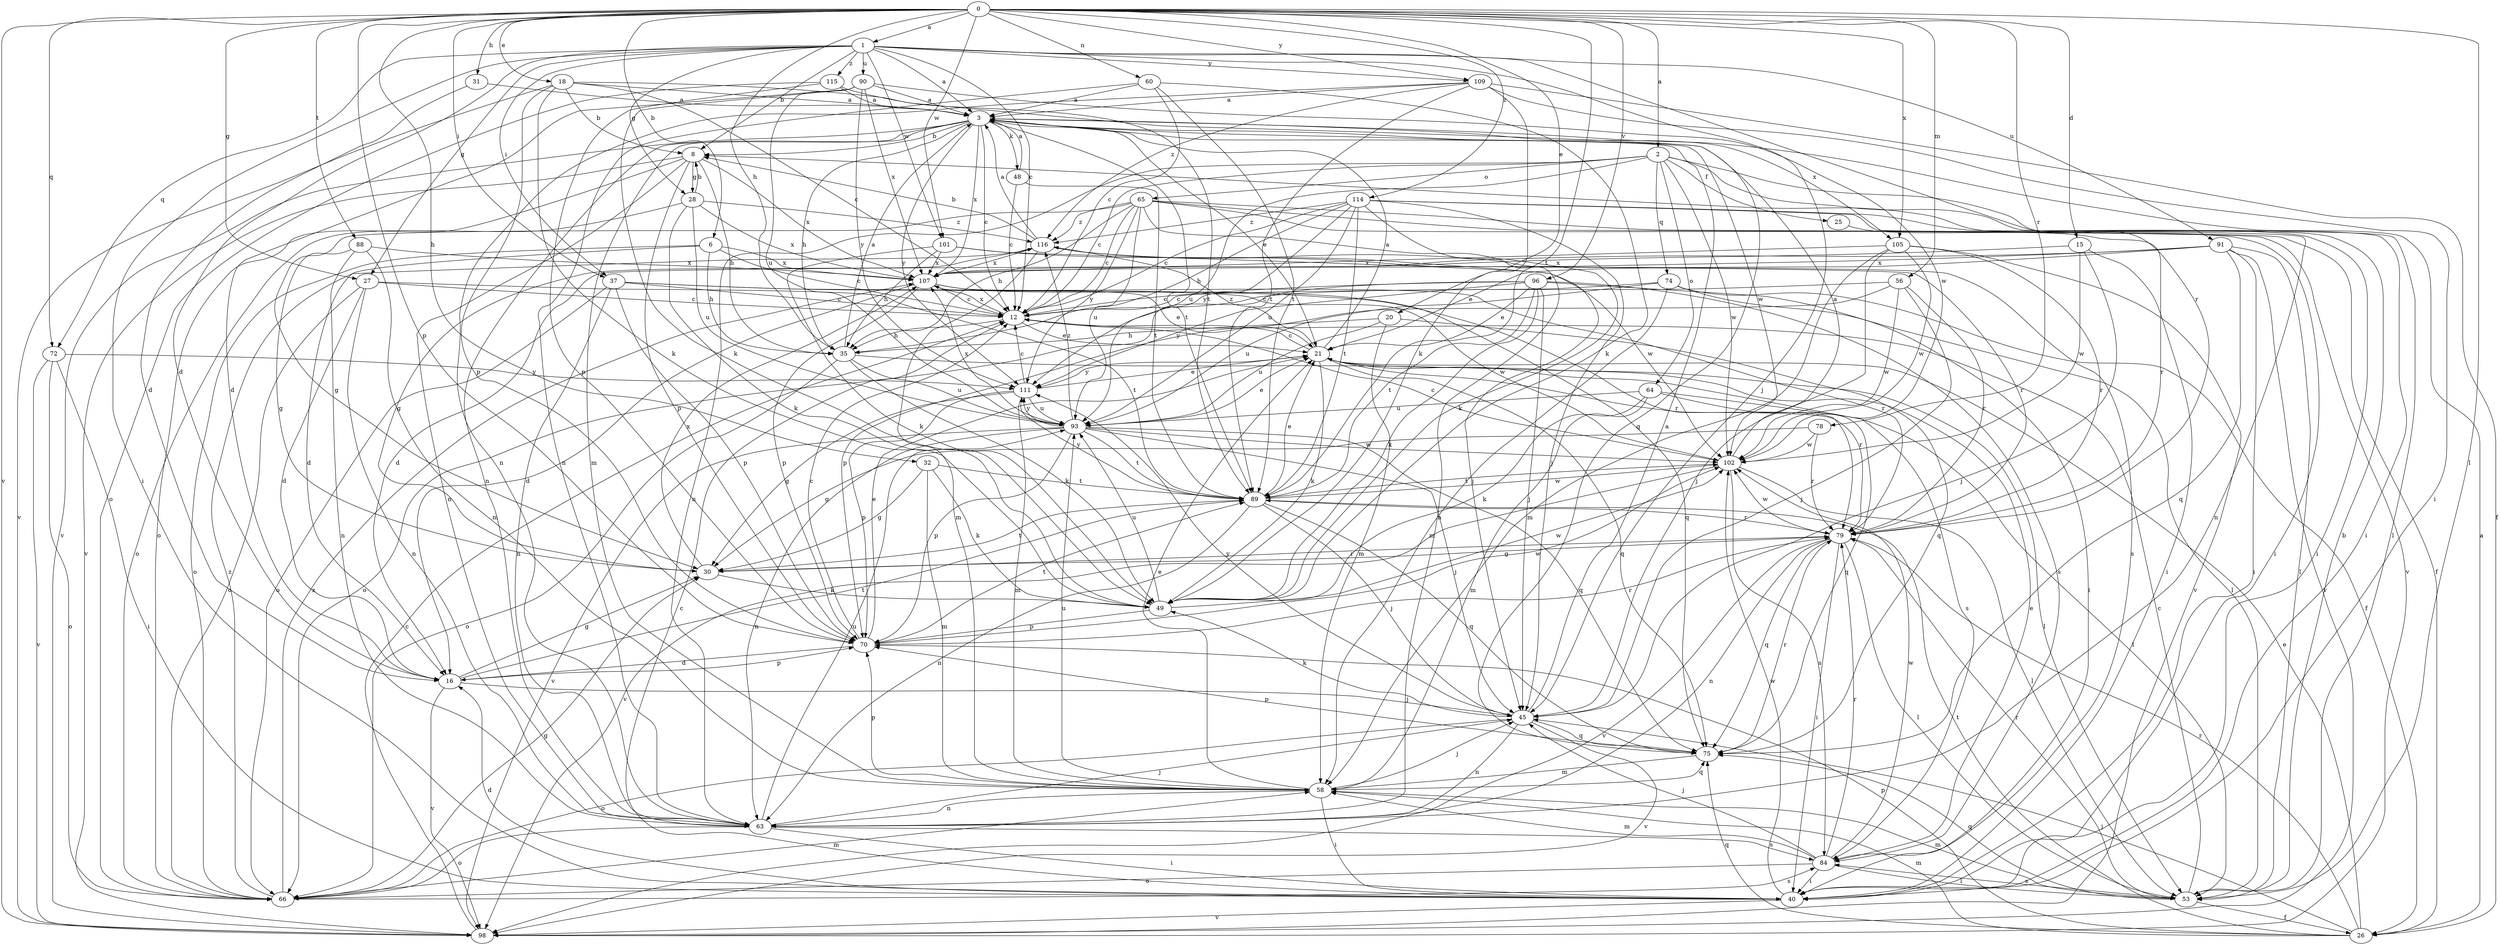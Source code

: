 strict digraph  {
0;
1;
2;
3;
6;
8;
12;
15;
16;
18;
20;
21;
25;
26;
27;
28;
30;
31;
32;
35;
37;
40;
45;
48;
49;
53;
56;
58;
60;
63;
64;
65;
66;
70;
72;
74;
75;
78;
79;
84;
88;
89;
90;
91;
93;
96;
98;
101;
102;
105;
107;
109;
111;
114;
115;
116;
0 -> 1  [label=a];
0 -> 2  [label=a];
0 -> 6  [label=b];
0 -> 15  [label=d];
0 -> 18  [label=e];
0 -> 20  [label=e];
0 -> 27  [label=g];
0 -> 31  [label=h];
0 -> 32  [label=h];
0 -> 35  [label=h];
0 -> 37  [label=i];
0 -> 53  [label=l];
0 -> 56  [label=m];
0 -> 60  [label=n];
0 -> 70  [label=p];
0 -> 72  [label=q];
0 -> 78  [label=r];
0 -> 88  [label=t];
0 -> 89  [label=t];
0 -> 96  [label=v];
0 -> 98  [label=v];
0 -> 101  [label=w];
0 -> 105  [label=x];
0 -> 109  [label=y];
0 -> 114  [label=z];
1 -> 3  [label=a];
1 -> 8  [label=b];
1 -> 12  [label=c];
1 -> 16  [label=d];
1 -> 27  [label=g];
1 -> 28  [label=g];
1 -> 37  [label=i];
1 -> 40  [label=i];
1 -> 45  [label=j];
1 -> 72  [label=q];
1 -> 79  [label=r];
1 -> 90  [label=u];
1 -> 91  [label=u];
1 -> 101  [label=w];
1 -> 109  [label=y];
1 -> 115  [label=z];
2 -> 12  [label=c];
2 -> 25  [label=f];
2 -> 40  [label=i];
2 -> 53  [label=l];
2 -> 63  [label=n];
2 -> 64  [label=o];
2 -> 65  [label=o];
2 -> 74  [label=q];
2 -> 93  [label=u];
2 -> 102  [label=w];
3 -> 8  [label=b];
3 -> 12  [label=c];
3 -> 21  [label=e];
3 -> 35  [label=h];
3 -> 48  [label=k];
3 -> 58  [label=m];
3 -> 63  [label=n];
3 -> 89  [label=t];
3 -> 98  [label=v];
3 -> 102  [label=w];
3 -> 105  [label=x];
3 -> 107  [label=x];
3 -> 111  [label=y];
6 -> 12  [label=c];
6 -> 16  [label=d];
6 -> 35  [label=h];
6 -> 66  [label=o];
6 -> 107  [label=x];
8 -> 28  [label=g];
8 -> 35  [label=h];
8 -> 63  [label=n];
8 -> 66  [label=o];
8 -> 70  [label=p];
8 -> 98  [label=v];
8 -> 107  [label=x];
12 -> 21  [label=e];
12 -> 35  [label=h];
12 -> 107  [label=x];
15 -> 40  [label=i];
15 -> 45  [label=j];
15 -> 102  [label=w];
15 -> 107  [label=x];
16 -> 30  [label=g];
16 -> 45  [label=j];
16 -> 70  [label=p];
16 -> 89  [label=t];
16 -> 98  [label=v];
18 -> 3  [label=a];
18 -> 8  [label=b];
18 -> 12  [label=c];
18 -> 49  [label=k];
18 -> 70  [label=p];
18 -> 75  [label=q];
18 -> 98  [label=v];
20 -> 35  [label=h];
20 -> 58  [label=m];
20 -> 75  [label=q];
20 -> 93  [label=u];
21 -> 3  [label=a];
21 -> 12  [label=c];
21 -> 49  [label=k];
21 -> 75  [label=q];
21 -> 79  [label=r];
21 -> 84  [label=s];
21 -> 111  [label=y];
21 -> 116  [label=z];
25 -> 79  [label=r];
26 -> 3  [label=a];
26 -> 21  [label=e];
26 -> 45  [label=j];
26 -> 58  [label=m];
26 -> 70  [label=p];
26 -> 75  [label=q];
26 -> 79  [label=r];
26 -> 89  [label=t];
27 -> 12  [label=c];
27 -> 16  [label=d];
27 -> 63  [label=n];
27 -> 66  [label=o];
27 -> 89  [label=t];
28 -> 8  [label=b];
28 -> 49  [label=k];
28 -> 66  [label=o];
28 -> 93  [label=u];
28 -> 107  [label=x];
28 -> 116  [label=z];
30 -> 49  [label=k];
30 -> 79  [label=r];
30 -> 89  [label=t];
30 -> 107  [label=x];
31 -> 3  [label=a];
31 -> 16  [label=d];
32 -> 30  [label=g];
32 -> 49  [label=k];
32 -> 58  [label=m];
32 -> 89  [label=t];
35 -> 3  [label=a];
35 -> 49  [label=k];
35 -> 53  [label=l];
35 -> 66  [label=o];
35 -> 93  [label=u];
37 -> 12  [label=c];
37 -> 63  [label=n];
37 -> 66  [label=o];
37 -> 70  [label=p];
37 -> 79  [label=r];
37 -> 102  [label=w];
40 -> 12  [label=c];
40 -> 16  [label=d];
40 -> 98  [label=v];
40 -> 102  [label=w];
45 -> 3  [label=a];
45 -> 49  [label=k];
45 -> 63  [label=n];
45 -> 66  [label=o];
45 -> 75  [label=q];
45 -> 98  [label=v];
45 -> 111  [label=y];
48 -> 3  [label=a];
48 -> 12  [label=c];
48 -> 89  [label=t];
49 -> 70  [label=p];
49 -> 93  [label=u];
49 -> 102  [label=w];
53 -> 8  [label=b];
53 -> 12  [label=c];
53 -> 26  [label=f];
53 -> 58  [label=m];
53 -> 75  [label=q];
53 -> 79  [label=r];
53 -> 84  [label=s];
56 -> 12  [label=c];
56 -> 45  [label=j];
56 -> 70  [label=p];
56 -> 79  [label=r];
56 -> 102  [label=w];
58 -> 21  [label=e];
58 -> 40  [label=i];
58 -> 45  [label=j];
58 -> 63  [label=n];
58 -> 70  [label=p];
58 -> 75  [label=q];
58 -> 93  [label=u];
60 -> 3  [label=a];
60 -> 12  [label=c];
60 -> 49  [label=k];
60 -> 63  [label=n];
60 -> 89  [label=t];
63 -> 40  [label=i];
63 -> 45  [label=j];
63 -> 66  [label=o];
63 -> 84  [label=s];
63 -> 93  [label=u];
64 -> 49  [label=k];
64 -> 53  [label=l];
64 -> 58  [label=m];
64 -> 75  [label=q];
64 -> 93  [label=u];
65 -> 12  [label=c];
65 -> 26  [label=f];
65 -> 30  [label=g];
65 -> 35  [label=h];
65 -> 40  [label=i];
65 -> 63  [label=n];
65 -> 93  [label=u];
65 -> 98  [label=v];
65 -> 111  [label=y];
65 -> 116  [label=z];
66 -> 30  [label=g];
66 -> 58  [label=m];
66 -> 84  [label=s];
66 -> 107  [label=x];
66 -> 116  [label=z];
70 -> 12  [label=c];
70 -> 16  [label=d];
70 -> 21  [label=e];
70 -> 79  [label=r];
70 -> 89  [label=t];
70 -> 102  [label=w];
72 -> 40  [label=i];
72 -> 66  [label=o];
72 -> 98  [label=v];
72 -> 111  [label=y];
74 -> 12  [label=c];
74 -> 26  [label=f];
74 -> 40  [label=i];
74 -> 58  [label=m];
74 -> 93  [label=u];
75 -> 58  [label=m];
75 -> 70  [label=p];
75 -> 79  [label=r];
78 -> 30  [label=g];
78 -> 79  [label=r];
78 -> 102  [label=w];
79 -> 30  [label=g];
79 -> 40  [label=i];
79 -> 53  [label=l];
79 -> 63  [label=n];
79 -> 75  [label=q];
79 -> 98  [label=v];
79 -> 102  [label=w];
84 -> 21  [label=e];
84 -> 40  [label=i];
84 -> 45  [label=j];
84 -> 53  [label=l];
84 -> 58  [label=m];
84 -> 66  [label=o];
84 -> 79  [label=r];
84 -> 102  [label=w];
88 -> 30  [label=g];
88 -> 58  [label=m];
88 -> 63  [label=n];
88 -> 107  [label=x];
89 -> 21  [label=e];
89 -> 45  [label=j];
89 -> 63  [label=n];
89 -> 75  [label=q];
89 -> 79  [label=r];
89 -> 102  [label=w];
89 -> 111  [label=y];
90 -> 3  [label=a];
90 -> 16  [label=d];
90 -> 49  [label=k];
90 -> 93  [label=u];
90 -> 102  [label=w];
90 -> 107  [label=x];
90 -> 111  [label=y];
91 -> 16  [label=d];
91 -> 21  [label=e];
91 -> 40  [label=i];
91 -> 53  [label=l];
91 -> 75  [label=q];
91 -> 98  [label=v];
91 -> 107  [label=x];
93 -> 21  [label=e];
93 -> 45  [label=j];
93 -> 63  [label=n];
93 -> 70  [label=p];
93 -> 75  [label=q];
93 -> 89  [label=t];
93 -> 98  [label=v];
93 -> 102  [label=w];
93 -> 107  [label=x];
93 -> 111  [label=y];
93 -> 116  [label=z];
96 -> 12  [label=c];
96 -> 21  [label=e];
96 -> 45  [label=j];
96 -> 49  [label=k];
96 -> 53  [label=l];
96 -> 66  [label=o];
96 -> 84  [label=s];
96 -> 89  [label=t];
96 -> 111  [label=y];
98 -> 12  [label=c];
101 -> 35  [label=h];
101 -> 49  [label=k];
101 -> 79  [label=r];
101 -> 102  [label=w];
101 -> 107  [label=x];
102 -> 3  [label=a];
102 -> 12  [label=c];
102 -> 53  [label=l];
102 -> 84  [label=s];
102 -> 89  [label=t];
102 -> 98  [label=v];
105 -> 45  [label=j];
105 -> 58  [label=m];
105 -> 79  [label=r];
105 -> 98  [label=v];
105 -> 102  [label=w];
105 -> 107  [label=x];
107 -> 12  [label=c];
107 -> 16  [label=d];
107 -> 21  [label=e];
107 -> 70  [label=p];
107 -> 75  [label=q];
107 -> 79  [label=r];
109 -> 3  [label=a];
109 -> 26  [label=f];
109 -> 40  [label=i];
109 -> 49  [label=k];
109 -> 63  [label=n];
109 -> 89  [label=t];
109 -> 116  [label=z];
111 -> 12  [label=c];
111 -> 21  [label=e];
111 -> 30  [label=g];
111 -> 58  [label=m];
111 -> 70  [label=p];
111 -> 93  [label=u];
114 -> 12  [label=c];
114 -> 35  [label=h];
114 -> 40  [label=i];
114 -> 45  [label=j];
114 -> 49  [label=k];
114 -> 63  [label=n];
114 -> 89  [label=t];
114 -> 93  [label=u];
114 -> 111  [label=y];
114 -> 116  [label=z];
115 -> 3  [label=a];
115 -> 66  [label=o];
115 -> 70  [label=p];
115 -> 89  [label=t];
116 -> 3  [label=a];
116 -> 8  [label=b];
116 -> 30  [label=g];
116 -> 45  [label=j];
116 -> 58  [label=m];
116 -> 84  [label=s];
116 -> 107  [label=x];
}
